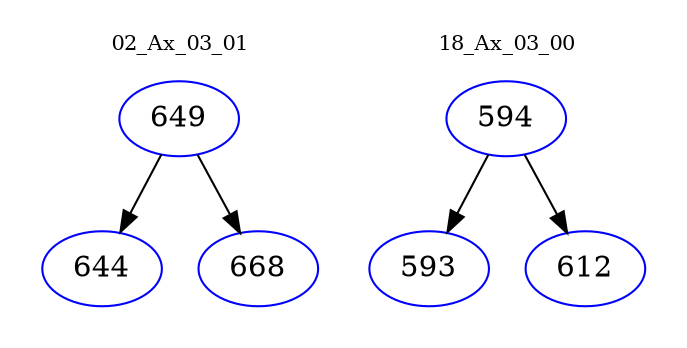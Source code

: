 digraph{
subgraph cluster_0 {
color = white
label = "02_Ax_03_01";
fontsize=10;
T0_649 [label="649", color="blue"]
T0_649 -> T0_644 [color="black"]
T0_644 [label="644", color="blue"]
T0_649 -> T0_668 [color="black"]
T0_668 [label="668", color="blue"]
}
subgraph cluster_1 {
color = white
label = "18_Ax_03_00";
fontsize=10;
T1_594 [label="594", color="blue"]
T1_594 -> T1_593 [color="black"]
T1_593 [label="593", color="blue"]
T1_594 -> T1_612 [color="black"]
T1_612 [label="612", color="blue"]
}
}
